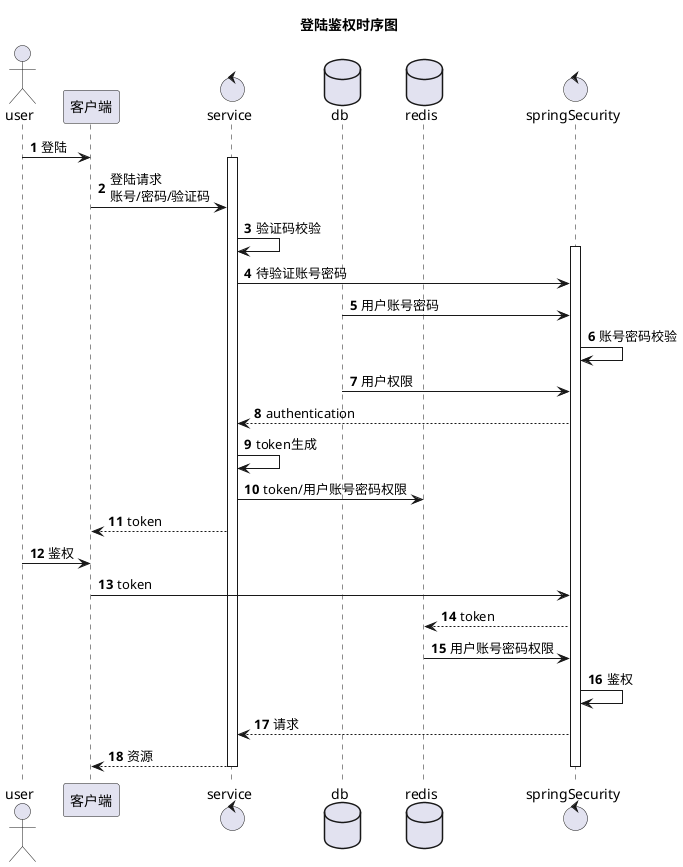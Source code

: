 @startuml
title 登陆鉴权时序图
actor user
participant 客户端 as client
control service as s
database db
database redis
control springSecurity as ss
autonumber

user -> client :登陆
activate s
client -> s :登陆请求\n账号/密码/验证码
s -> s :验证码校验
activate ss
s -> ss :待验证账号密码
db -> ss:用户账号密码
ss -> ss: 账号密码校验
db -> ss: 用户权限
ss --> s :authentication
s -> s :token生成
s -> redis :token/用户账号密码权限
s --> client :token
user -> client :鉴权
client -> ss :token
ss --> redis :token
redis -> ss : 用户账号密码权限
ss -> ss : 鉴权
ss --> s : 请求
s --> client : 资源
deactivate ss
deactivate s
@enduml

